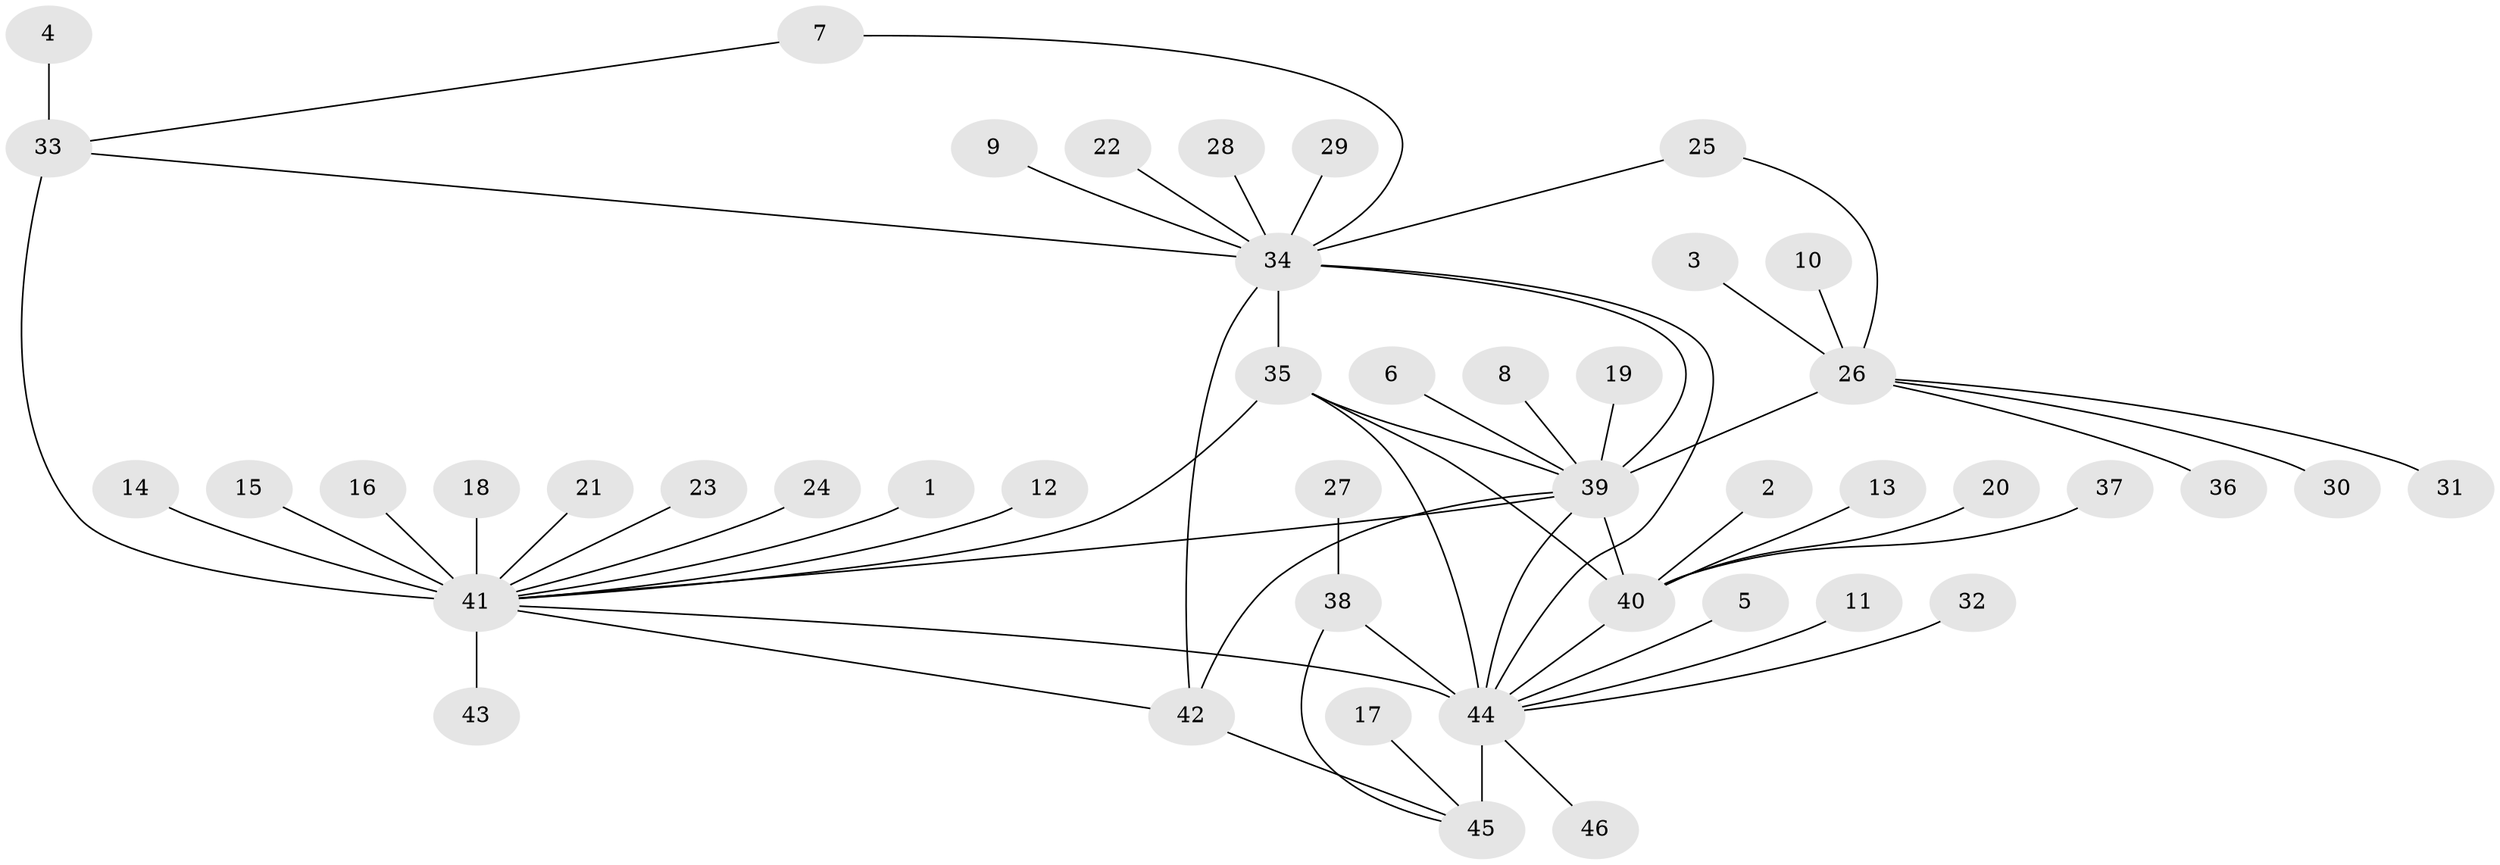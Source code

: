 // original degree distribution, {8: 0.0410958904109589, 10: 0.02054794520547945, 7: 0.04794520547945205, 11: 0.02054794520547945, 17: 0.00684931506849315, 6: 0.02054794520547945, 13: 0.0273972602739726, 9: 0.03424657534246575, 12: 0.02054794520547945, 14: 0.00684931506849315, 1: 0.589041095890411, 2: 0.1232876712328767, 3: 0.0410958904109589}
// Generated by graph-tools (version 1.1) at 2025/37/03/04/25 23:37:49]
// undirected, 46 vertices, 59 edges
graph export_dot {
  node [color=gray90,style=filled];
  1;
  2;
  3;
  4;
  5;
  6;
  7;
  8;
  9;
  10;
  11;
  12;
  13;
  14;
  15;
  16;
  17;
  18;
  19;
  20;
  21;
  22;
  23;
  24;
  25;
  26;
  27;
  28;
  29;
  30;
  31;
  32;
  33;
  34;
  35;
  36;
  37;
  38;
  39;
  40;
  41;
  42;
  43;
  44;
  45;
  46;
  1 -- 41 [weight=1.0];
  2 -- 40 [weight=1.0];
  3 -- 26 [weight=1.0];
  4 -- 33 [weight=1.0];
  5 -- 44 [weight=1.0];
  6 -- 39 [weight=1.0];
  7 -- 33 [weight=1.0];
  7 -- 34 [weight=1.0];
  8 -- 39 [weight=1.0];
  9 -- 34 [weight=1.0];
  10 -- 26 [weight=1.0];
  11 -- 44 [weight=1.0];
  12 -- 41 [weight=1.0];
  13 -- 40 [weight=1.0];
  14 -- 41 [weight=1.0];
  15 -- 41 [weight=1.0];
  16 -- 41 [weight=1.0];
  17 -- 45 [weight=1.0];
  18 -- 41 [weight=1.0];
  19 -- 39 [weight=1.0];
  20 -- 40 [weight=1.0];
  21 -- 41 [weight=1.0];
  22 -- 34 [weight=1.0];
  23 -- 41 [weight=1.0];
  24 -- 41 [weight=1.0];
  25 -- 26 [weight=1.0];
  25 -- 34 [weight=1.0];
  26 -- 30 [weight=1.0];
  26 -- 31 [weight=1.0];
  26 -- 36 [weight=1.0];
  26 -- 39 [weight=10.0];
  27 -- 38 [weight=1.0];
  28 -- 34 [weight=1.0];
  29 -- 34 [weight=1.0];
  32 -- 44 [weight=1.0];
  33 -- 34 [weight=1.0];
  33 -- 41 [weight=6.0];
  34 -- 35 [weight=2.0];
  34 -- 39 [weight=2.0];
  34 -- 42 [weight=2.0];
  34 -- 44 [weight=1.0];
  35 -- 39 [weight=3.0];
  35 -- 40 [weight=6.0];
  35 -- 41 [weight=1.0];
  35 -- 44 [weight=1.0];
  37 -- 40 [weight=1.0];
  38 -- 44 [weight=5.0];
  38 -- 45 [weight=1.0];
  39 -- 40 [weight=2.0];
  39 -- 41 [weight=1.0];
  39 -- 42 [weight=1.0];
  39 -- 44 [weight=1.0];
  40 -- 44 [weight=2.0];
  41 -- 42 [weight=1.0];
  41 -- 43 [weight=1.0];
  41 -- 44 [weight=1.0];
  42 -- 45 [weight=1.0];
  44 -- 45 [weight=5.0];
  44 -- 46 [weight=1.0];
}
